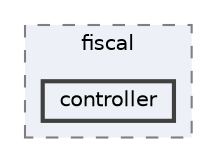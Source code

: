 digraph "repository/isd/src/test/java/com/sterlite/cal/isd/fiscal/controller"
{
 // LATEX_PDF_SIZE
  bgcolor="transparent";
  edge [fontname=Helvetica,fontsize=10,labelfontname=Helvetica,labelfontsize=10];
  node [fontname=Helvetica,fontsize=10,shape=box,height=0.2,width=0.4];
  compound=true
  subgraph clusterdir_b6ea6a6fc24fb58b6df39839d9451364 {
    graph [ bgcolor="#edf0f7", pencolor="grey50", label="fiscal", fontname=Helvetica,fontsize=10 style="filled,dashed", URL="dir_b6ea6a6fc24fb58b6df39839d9451364.html",tooltip=""]
  dir_3a4218deebf1b62039d66ff8a7a1952b [label="controller", fillcolor="#edf0f7", color="grey25", style="filled,bold", URL="dir_3a4218deebf1b62039d66ff8a7a1952b.html",tooltip=""];
  }
}
